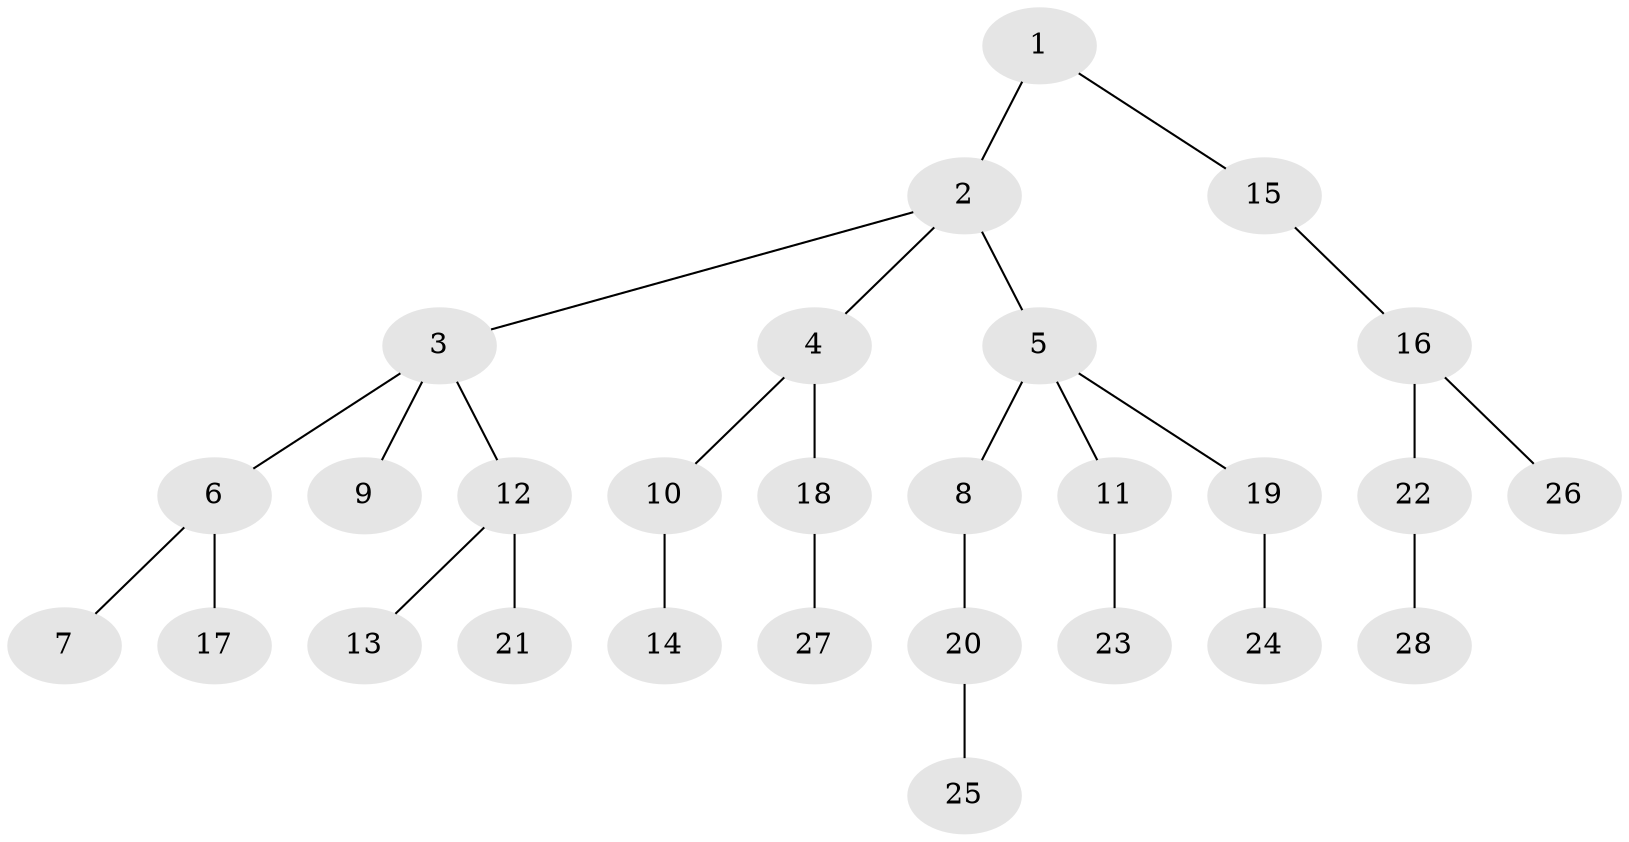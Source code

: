 // original degree distribution, {4: 0.043010752688172046, 5: 0.021505376344086023, 7: 0.010752688172043012, 1: 0.45161290322580644, 2: 0.27956989247311825, 6: 0.010752688172043012, 3: 0.1827956989247312}
// Generated by graph-tools (version 1.1) at 2025/51/03/04/25 22:51:48]
// undirected, 28 vertices, 27 edges
graph export_dot {
  node [color=gray90,style=filled];
  1;
  2;
  3;
  4;
  5;
  6;
  7;
  8;
  9;
  10;
  11;
  12;
  13;
  14;
  15;
  16;
  17;
  18;
  19;
  20;
  21;
  22;
  23;
  24;
  25;
  26;
  27;
  28;
  1 -- 2 [weight=1.0];
  1 -- 15 [weight=1.0];
  2 -- 3 [weight=1.0];
  2 -- 4 [weight=1.0];
  2 -- 5 [weight=1.0];
  3 -- 6 [weight=1.0];
  3 -- 9 [weight=1.0];
  3 -- 12 [weight=1.0];
  4 -- 10 [weight=1.0];
  4 -- 18 [weight=3.0];
  5 -- 8 [weight=1.0];
  5 -- 11 [weight=1.0];
  5 -- 19 [weight=1.0];
  6 -- 7 [weight=1.0];
  6 -- 17 [weight=1.0];
  8 -- 20 [weight=1.0];
  10 -- 14 [weight=1.0];
  11 -- 23 [weight=1.0];
  12 -- 13 [weight=1.0];
  12 -- 21 [weight=1.0];
  15 -- 16 [weight=1.0];
  16 -- 22 [weight=1.0];
  16 -- 26 [weight=1.0];
  18 -- 27 [weight=1.0];
  19 -- 24 [weight=1.0];
  20 -- 25 [weight=1.0];
  22 -- 28 [weight=1.0];
}
